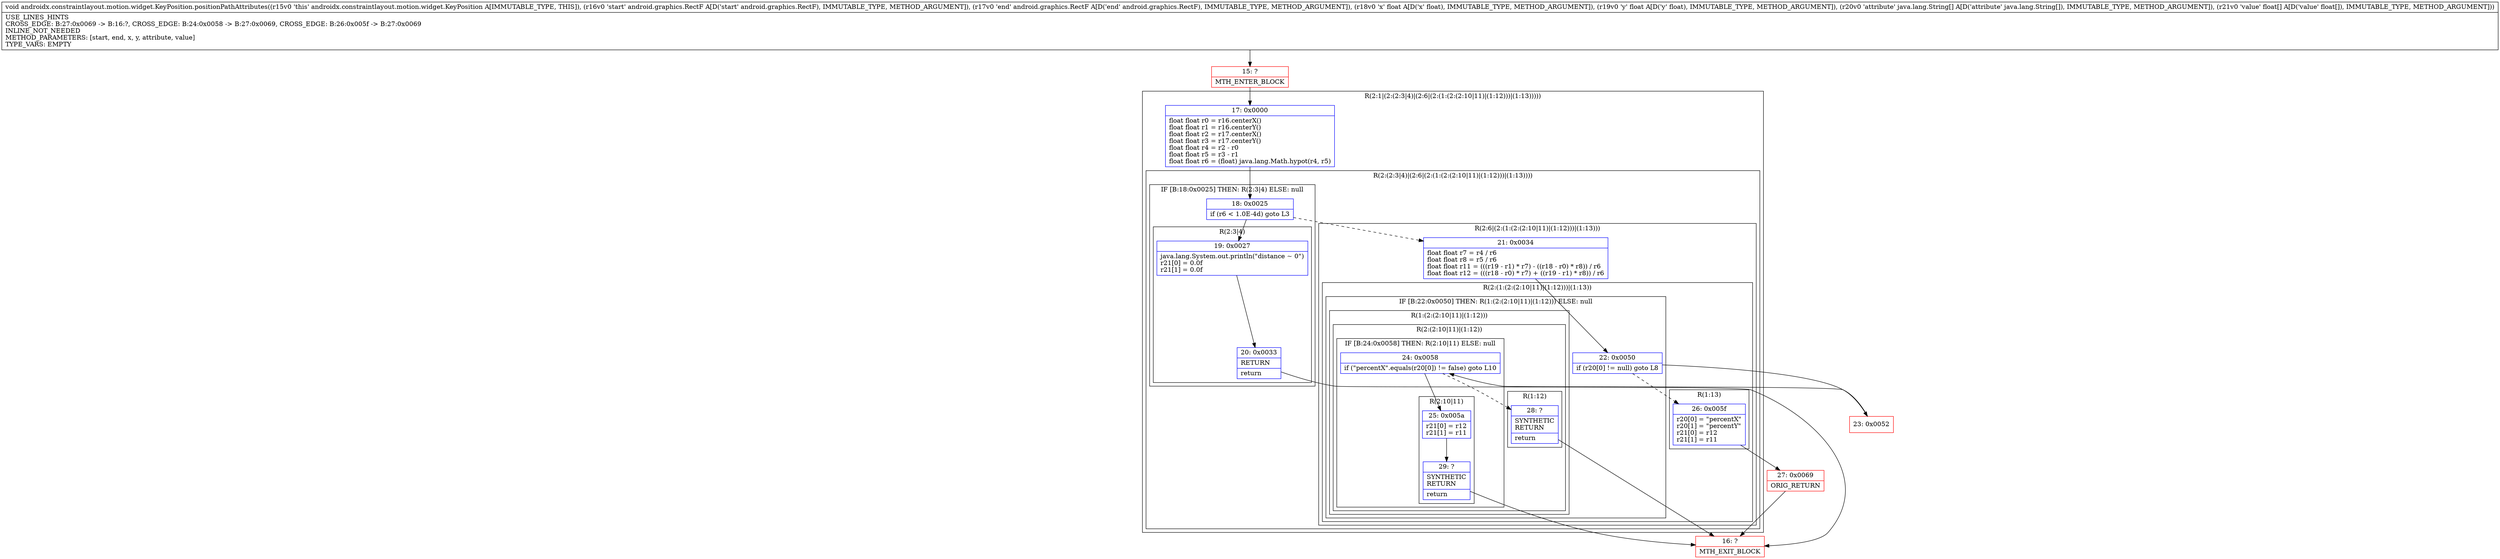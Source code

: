 digraph "CFG forandroidx.constraintlayout.motion.widget.KeyPosition.positionPathAttributes(Landroid\/graphics\/RectF;Landroid\/graphics\/RectF;FF[Ljava\/lang\/String;[F)V" {
subgraph cluster_Region_2125599043 {
label = "R(2:1|(2:(2:3|4)|(2:6|(2:(1:(2:(2:10|11)|(1:12)))|(1:13)))))";
node [shape=record,color=blue];
Node_17 [shape=record,label="{17\:\ 0x0000|float float r0 = r16.centerX()\lfloat float r1 = r16.centerY()\lfloat float r2 = r17.centerX()\lfloat float r3 = r17.centerY()\lfloat float r4 = r2 \- r0\lfloat float r5 = r3 \- r1\lfloat float r6 = (float) java.lang.Math.hypot(r4, r5)\l}"];
subgraph cluster_Region_1491642098 {
label = "R(2:(2:3|4)|(2:6|(2:(1:(2:(2:10|11)|(1:12)))|(1:13))))";
node [shape=record,color=blue];
subgraph cluster_IfRegion_1786822873 {
label = "IF [B:18:0x0025] THEN: R(2:3|4) ELSE: null";
node [shape=record,color=blue];
Node_18 [shape=record,label="{18\:\ 0x0025|if (r6 \< 1.0E\-4d) goto L3\l}"];
subgraph cluster_Region_622630546 {
label = "R(2:3|4)";
node [shape=record,color=blue];
Node_19 [shape=record,label="{19\:\ 0x0027|java.lang.System.out.println(\"distance ~ 0\")\lr21[0] = 0.0f\lr21[1] = 0.0f\l}"];
Node_20 [shape=record,label="{20\:\ 0x0033|RETURN\l|return\l}"];
}
}
subgraph cluster_Region_1869173700 {
label = "R(2:6|(2:(1:(2:(2:10|11)|(1:12)))|(1:13)))";
node [shape=record,color=blue];
Node_21 [shape=record,label="{21\:\ 0x0034|float float r7 = r4 \/ r6\lfloat float r8 = r5 \/ r6\lfloat float r11 = (((r19 \- r1) * r7) \- ((r18 \- r0) * r8)) \/ r6\lfloat float r12 = (((r18 \- r0) * r7) + ((r19 \- r1) * r8)) \/ r6\l}"];
subgraph cluster_Region_1870448516 {
label = "R(2:(1:(2:(2:10|11)|(1:12)))|(1:13))";
node [shape=record,color=blue];
subgraph cluster_IfRegion_683992415 {
label = "IF [B:22:0x0050] THEN: R(1:(2:(2:10|11)|(1:12))) ELSE: null";
node [shape=record,color=blue];
Node_22 [shape=record,label="{22\:\ 0x0050|if (r20[0] != null) goto L8\l}"];
subgraph cluster_Region_897976707 {
label = "R(1:(2:(2:10|11)|(1:12)))";
node [shape=record,color=blue];
subgraph cluster_Region_1961865639 {
label = "R(2:(2:10|11)|(1:12))";
node [shape=record,color=blue];
subgraph cluster_IfRegion_2108037209 {
label = "IF [B:24:0x0058] THEN: R(2:10|11) ELSE: null";
node [shape=record,color=blue];
Node_24 [shape=record,label="{24\:\ 0x0058|if (\"percentX\".equals(r20[0]) != false) goto L10\l}"];
subgraph cluster_Region_1342606436 {
label = "R(2:10|11)";
node [shape=record,color=blue];
Node_25 [shape=record,label="{25\:\ 0x005a|r21[0] = r12\lr21[1] = r11\l}"];
Node_29 [shape=record,label="{29\:\ ?|SYNTHETIC\lRETURN\l|return\l}"];
}
}
subgraph cluster_Region_1917314223 {
label = "R(1:12)";
node [shape=record,color=blue];
Node_28 [shape=record,label="{28\:\ ?|SYNTHETIC\lRETURN\l|return\l}"];
}
}
}
}
subgraph cluster_Region_1053861678 {
label = "R(1:13)";
node [shape=record,color=blue];
Node_26 [shape=record,label="{26\:\ 0x005f|r20[0] = \"percentX\"\lr20[1] = \"percentY\"\lr21[0] = r12\lr21[1] = r11\l}"];
}
}
}
}
}
Node_15 [shape=record,color=red,label="{15\:\ ?|MTH_ENTER_BLOCK\l}"];
Node_16 [shape=record,color=red,label="{16\:\ ?|MTH_EXIT_BLOCK\l}"];
Node_23 [shape=record,color=red,label="{23\:\ 0x0052}"];
Node_27 [shape=record,color=red,label="{27\:\ 0x0069|ORIG_RETURN\l}"];
MethodNode[shape=record,label="{void androidx.constraintlayout.motion.widget.KeyPosition.positionPathAttributes((r15v0 'this' androidx.constraintlayout.motion.widget.KeyPosition A[IMMUTABLE_TYPE, THIS]), (r16v0 'start' android.graphics.RectF A[D('start' android.graphics.RectF), IMMUTABLE_TYPE, METHOD_ARGUMENT]), (r17v0 'end' android.graphics.RectF A[D('end' android.graphics.RectF), IMMUTABLE_TYPE, METHOD_ARGUMENT]), (r18v0 'x' float A[D('x' float), IMMUTABLE_TYPE, METHOD_ARGUMENT]), (r19v0 'y' float A[D('y' float), IMMUTABLE_TYPE, METHOD_ARGUMENT]), (r20v0 'attribute' java.lang.String[] A[D('attribute' java.lang.String[]), IMMUTABLE_TYPE, METHOD_ARGUMENT]), (r21v0 'value' float[] A[D('value' float[]), IMMUTABLE_TYPE, METHOD_ARGUMENT]))  | USE_LINES_HINTS\lCROSS_EDGE: B:27:0x0069 \-\> B:16:?, CROSS_EDGE: B:24:0x0058 \-\> B:27:0x0069, CROSS_EDGE: B:26:0x005f \-\> B:27:0x0069\lINLINE_NOT_NEEDED\lMETHOD_PARAMETERS: [start, end, x, y, attribute, value]\lTYPE_VARS: EMPTY\l}"];
MethodNode -> Node_15;Node_17 -> Node_18;
Node_18 -> Node_19;
Node_18 -> Node_21[style=dashed];
Node_19 -> Node_20;
Node_20 -> Node_16;
Node_21 -> Node_22;
Node_22 -> Node_23;
Node_22 -> Node_26[style=dashed];
Node_24 -> Node_25;
Node_24 -> Node_28[style=dashed];
Node_25 -> Node_29;
Node_29 -> Node_16;
Node_28 -> Node_16;
Node_26 -> Node_27;
Node_15 -> Node_17;
Node_23 -> Node_24;
Node_27 -> Node_16;
}


